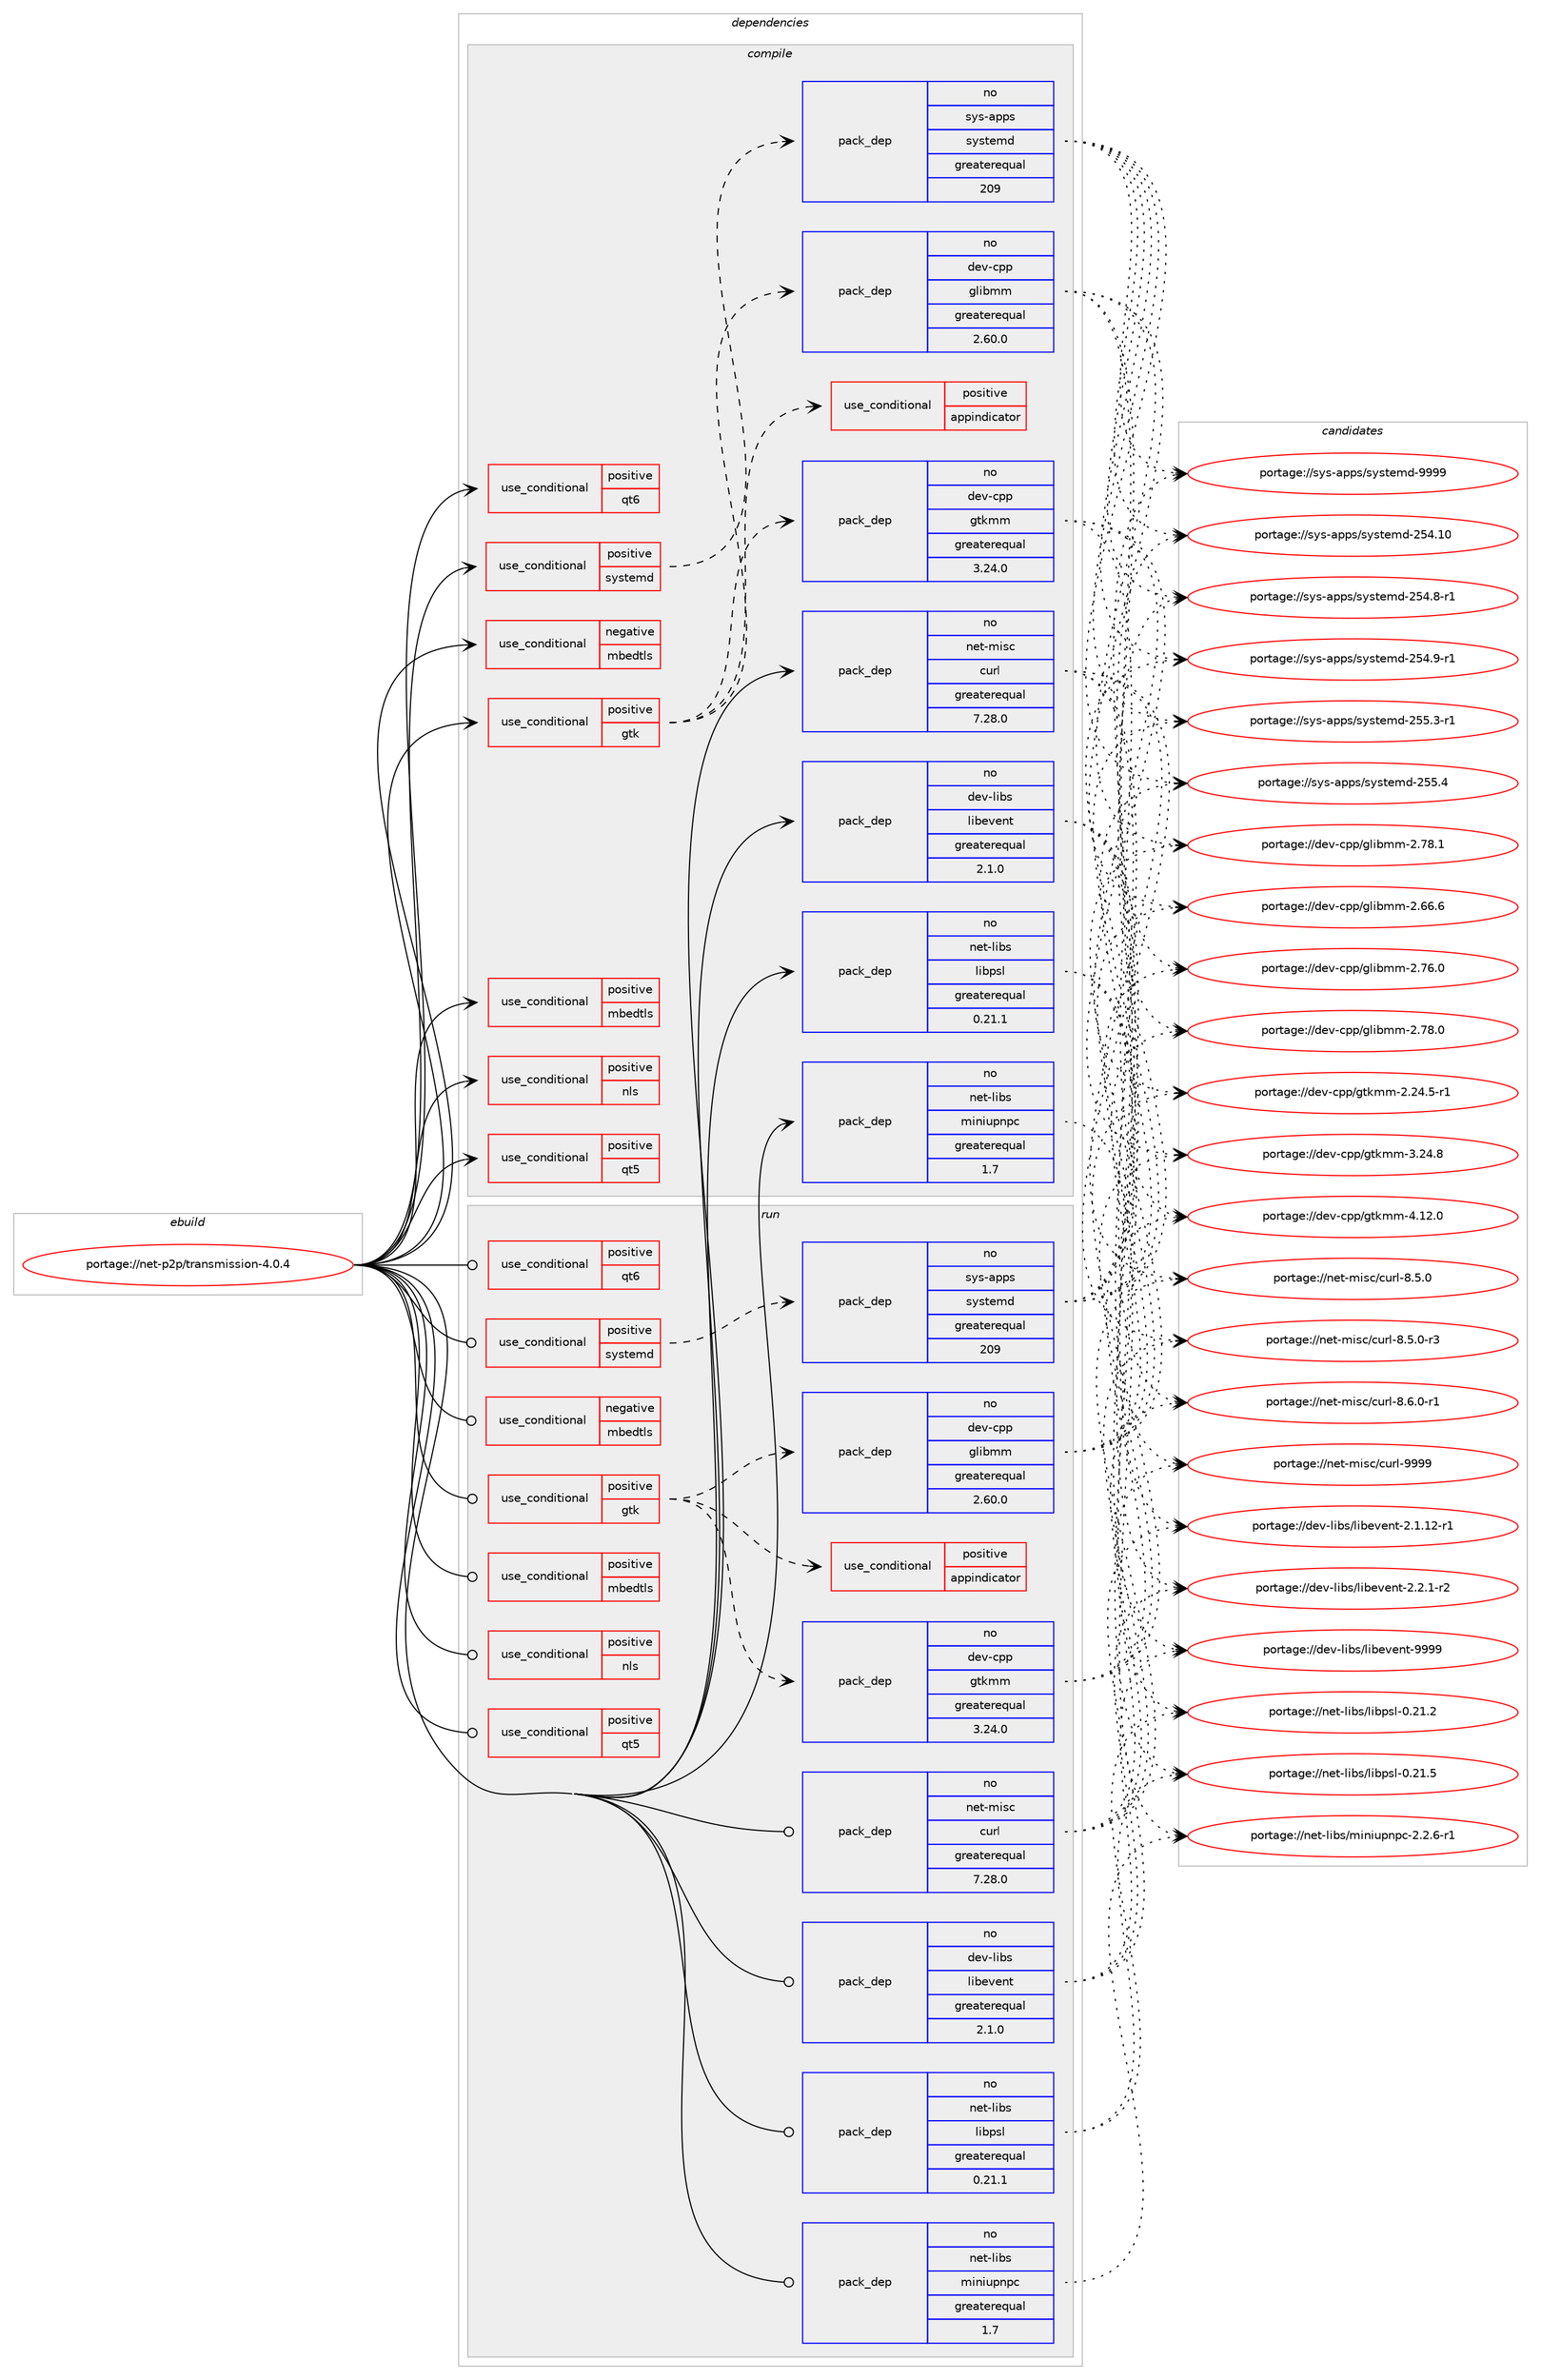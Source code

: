 digraph prolog {

# *************
# Graph options
# *************

newrank=true;
concentrate=true;
compound=true;
graph [rankdir=LR,fontname=Helvetica,fontsize=10,ranksep=1.5];#, ranksep=2.5, nodesep=0.2];
edge  [arrowhead=vee];
node  [fontname=Helvetica,fontsize=10];

# **********
# The ebuild
# **********

subgraph cluster_leftcol {
color=gray;
rank=same;
label=<<i>ebuild</i>>;
id [label="portage://net-p2p/transmission-4.0.4", color=red, width=4, href="../net-p2p/transmission-4.0.4.svg"];
}

# ****************
# The dependencies
# ****************

subgraph cluster_midcol {
color=gray;
label=<<i>dependencies</i>>;
subgraph cluster_compile {
fillcolor="#eeeeee";
style=filled;
label=<<i>compile</i>>;
subgraph cond3496 {
dependency4577 [label=<<TABLE BORDER="0" CELLBORDER="1" CELLSPACING="0" CELLPADDING="4"><TR><TD ROWSPAN="3" CELLPADDING="10">use_conditional</TD></TR><TR><TD>negative</TD></TR><TR><TD>mbedtls</TD></TR></TABLE>>, shape=none, color=red];
# *** BEGIN UNKNOWN DEPENDENCY TYPE (TODO) ***
# dependency4577 -> package_dependency(portage://net-p2p/transmission-4.0.4,install,no,dev-libs,openssl,none,[,,],[slot(0),equal],[])
# *** END UNKNOWN DEPENDENCY TYPE (TODO) ***

}
id:e -> dependency4577:w [weight=20,style="solid",arrowhead="vee"];
subgraph cond3497 {
dependency4578 [label=<<TABLE BORDER="0" CELLBORDER="1" CELLSPACING="0" CELLPADDING="4"><TR><TD ROWSPAN="3" CELLPADDING="10">use_conditional</TD></TR><TR><TD>positive</TD></TR><TR><TD>gtk</TD></TR></TABLE>>, shape=none, color=red];
subgraph pack1035 {
dependency4579 [label=<<TABLE BORDER="0" CELLBORDER="1" CELLSPACING="0" CELLPADDING="4" WIDTH="220"><TR><TD ROWSPAN="6" CELLPADDING="30">pack_dep</TD></TR><TR><TD WIDTH="110">no</TD></TR><TR><TD>dev-cpp</TD></TR><TR><TD>gtkmm</TD></TR><TR><TD>greaterequal</TD></TR><TR><TD>3.24.0</TD></TR></TABLE>>, shape=none, color=blue];
}
dependency4578:e -> dependency4579:w [weight=20,style="dashed",arrowhead="vee"];
subgraph pack1036 {
dependency4580 [label=<<TABLE BORDER="0" CELLBORDER="1" CELLSPACING="0" CELLPADDING="4" WIDTH="220"><TR><TD ROWSPAN="6" CELLPADDING="30">pack_dep</TD></TR><TR><TD WIDTH="110">no</TD></TR><TR><TD>dev-cpp</TD></TR><TR><TD>glibmm</TD></TR><TR><TD>greaterequal</TD></TR><TR><TD>2.60.0</TD></TR></TABLE>>, shape=none, color=blue];
}
dependency4578:e -> dependency4580:w [weight=20,style="dashed",arrowhead="vee"];
subgraph cond3498 {
dependency4581 [label=<<TABLE BORDER="0" CELLBORDER="1" CELLSPACING="0" CELLPADDING="4"><TR><TD ROWSPAN="3" CELLPADDING="10">use_conditional</TD></TR><TR><TD>positive</TD></TR><TR><TD>appindicator</TD></TR></TABLE>>, shape=none, color=red];
# *** BEGIN UNKNOWN DEPENDENCY TYPE (TODO) ***
# dependency4581 -> package_dependency(portage://net-p2p/transmission-4.0.4,install,no,dev-libs,libayatana-appindicator,none,[,,],[],[])
# *** END UNKNOWN DEPENDENCY TYPE (TODO) ***

}
dependency4578:e -> dependency4581:w [weight=20,style="dashed",arrowhead="vee"];
}
id:e -> dependency4578:w [weight=20,style="solid",arrowhead="vee"];
subgraph cond3499 {
dependency4582 [label=<<TABLE BORDER="0" CELLBORDER="1" CELLSPACING="0" CELLPADDING="4"><TR><TD ROWSPAN="3" CELLPADDING="10">use_conditional</TD></TR><TR><TD>positive</TD></TR><TR><TD>mbedtls</TD></TR></TABLE>>, shape=none, color=red];
# *** BEGIN UNKNOWN DEPENDENCY TYPE (TODO) ***
# dependency4582 -> package_dependency(portage://net-p2p/transmission-4.0.4,install,no,net-libs,mbedtls,none,[,,],[slot(0),equal],[])
# *** END UNKNOWN DEPENDENCY TYPE (TODO) ***

}
id:e -> dependency4582:w [weight=20,style="solid",arrowhead="vee"];
subgraph cond3500 {
dependency4583 [label=<<TABLE BORDER="0" CELLBORDER="1" CELLSPACING="0" CELLPADDING="4"><TR><TD ROWSPAN="3" CELLPADDING="10">use_conditional</TD></TR><TR><TD>positive</TD></TR><TR><TD>nls</TD></TR></TABLE>>, shape=none, color=red];
# *** BEGIN UNKNOWN DEPENDENCY TYPE (TODO) ***
# dependency4583 -> package_dependency(portage://net-p2p/transmission-4.0.4,install,no,virtual,libintl,none,[,,],[],[])
# *** END UNKNOWN DEPENDENCY TYPE (TODO) ***

}
id:e -> dependency4583:w [weight=20,style="solid",arrowhead="vee"];
subgraph cond3501 {
dependency4584 [label=<<TABLE BORDER="0" CELLBORDER="1" CELLSPACING="0" CELLPADDING="4"><TR><TD ROWSPAN="3" CELLPADDING="10">use_conditional</TD></TR><TR><TD>positive</TD></TR><TR><TD>qt5</TD></TR></TABLE>>, shape=none, color=red];
# *** BEGIN UNKNOWN DEPENDENCY TYPE (TODO) ***
# dependency4584 -> package_dependency(portage://net-p2p/transmission-4.0.4,install,no,dev-qt,qtcore,none,[,,],[slot(5)],[])
# *** END UNKNOWN DEPENDENCY TYPE (TODO) ***

# *** BEGIN UNKNOWN DEPENDENCY TYPE (TODO) ***
# dependency4584 -> package_dependency(portage://net-p2p/transmission-4.0.4,install,no,dev-qt,qtdbus,none,[,,],[slot(5)],[])
# *** END UNKNOWN DEPENDENCY TYPE (TODO) ***

# *** BEGIN UNKNOWN DEPENDENCY TYPE (TODO) ***
# dependency4584 -> package_dependency(portage://net-p2p/transmission-4.0.4,install,no,dev-qt,qtgui,none,[,,],[slot(5)],[])
# *** END UNKNOWN DEPENDENCY TYPE (TODO) ***

# *** BEGIN UNKNOWN DEPENDENCY TYPE (TODO) ***
# dependency4584 -> package_dependency(portage://net-p2p/transmission-4.0.4,install,no,dev-qt,qtnetwork,none,[,,],[slot(5)],[])
# *** END UNKNOWN DEPENDENCY TYPE (TODO) ***

# *** BEGIN UNKNOWN DEPENDENCY TYPE (TODO) ***
# dependency4584 -> package_dependency(portage://net-p2p/transmission-4.0.4,install,no,dev-qt,qtsvg,none,[,,],[slot(5)],[])
# *** END UNKNOWN DEPENDENCY TYPE (TODO) ***

# *** BEGIN UNKNOWN DEPENDENCY TYPE (TODO) ***
# dependency4584 -> package_dependency(portage://net-p2p/transmission-4.0.4,install,no,dev-qt,qtwidgets,none,[,,],[slot(5)],[])
# *** END UNKNOWN DEPENDENCY TYPE (TODO) ***

}
id:e -> dependency4584:w [weight=20,style="solid",arrowhead="vee"];
subgraph cond3502 {
dependency4585 [label=<<TABLE BORDER="0" CELLBORDER="1" CELLSPACING="0" CELLPADDING="4"><TR><TD ROWSPAN="3" CELLPADDING="10">use_conditional</TD></TR><TR><TD>positive</TD></TR><TR><TD>qt6</TD></TR></TABLE>>, shape=none, color=red];
# *** BEGIN UNKNOWN DEPENDENCY TYPE (TODO) ***
# dependency4585 -> package_dependency(portage://net-p2p/transmission-4.0.4,install,no,dev-qt,qtbase,none,[,,],[slot(6)],[use(enable(dbus),none),use(enable(gui),none),use(enable(network),none),use(enable(widgets),none)])
# *** END UNKNOWN DEPENDENCY TYPE (TODO) ***

# *** BEGIN UNKNOWN DEPENDENCY TYPE (TODO) ***
# dependency4585 -> package_dependency(portage://net-p2p/transmission-4.0.4,install,no,dev-qt,qtsvg,none,[,,],[slot(6)],[])
# *** END UNKNOWN DEPENDENCY TYPE (TODO) ***

}
id:e -> dependency4585:w [weight=20,style="solid",arrowhead="vee"];
subgraph cond3503 {
dependency4586 [label=<<TABLE BORDER="0" CELLBORDER="1" CELLSPACING="0" CELLPADDING="4"><TR><TD ROWSPAN="3" CELLPADDING="10">use_conditional</TD></TR><TR><TD>positive</TD></TR><TR><TD>systemd</TD></TR></TABLE>>, shape=none, color=red];
subgraph pack1037 {
dependency4587 [label=<<TABLE BORDER="0" CELLBORDER="1" CELLSPACING="0" CELLPADDING="4" WIDTH="220"><TR><TD ROWSPAN="6" CELLPADDING="30">pack_dep</TD></TR><TR><TD WIDTH="110">no</TD></TR><TR><TD>sys-apps</TD></TR><TR><TD>systemd</TD></TR><TR><TD>greaterequal</TD></TR><TR><TD>209</TD></TR></TABLE>>, shape=none, color=blue];
}
dependency4586:e -> dependency4587:w [weight=20,style="dashed",arrowhead="vee"];
}
id:e -> dependency4586:w [weight=20,style="solid",arrowhead="vee"];
subgraph pack1038 {
dependency4588 [label=<<TABLE BORDER="0" CELLBORDER="1" CELLSPACING="0" CELLPADDING="4" WIDTH="220"><TR><TD ROWSPAN="6" CELLPADDING="30">pack_dep</TD></TR><TR><TD WIDTH="110">no</TD></TR><TR><TD>dev-libs</TD></TR><TR><TD>libevent</TD></TR><TR><TD>greaterequal</TD></TR><TR><TD>2.1.0</TD></TR></TABLE>>, shape=none, color=blue];
}
id:e -> dependency4588:w [weight=20,style="solid",arrowhead="vee"];
# *** BEGIN UNKNOWN DEPENDENCY TYPE (TODO) ***
# id -> package_dependency(portage://net-p2p/transmission-4.0.4,install,no,net-libs,libnatpmp,none,[,,],[],[])
# *** END UNKNOWN DEPENDENCY TYPE (TODO) ***

subgraph pack1039 {
dependency4589 [label=<<TABLE BORDER="0" CELLBORDER="1" CELLSPACING="0" CELLPADDING="4" WIDTH="220"><TR><TD ROWSPAN="6" CELLPADDING="30">pack_dep</TD></TR><TR><TD WIDTH="110">no</TD></TR><TR><TD>net-libs</TD></TR><TR><TD>libpsl</TD></TR><TR><TD>greaterequal</TD></TR><TR><TD>0.21.1</TD></TR></TABLE>>, shape=none, color=blue];
}
id:e -> dependency4589:w [weight=20,style="solid",arrowhead="vee"];
subgraph pack1040 {
dependency4590 [label=<<TABLE BORDER="0" CELLBORDER="1" CELLSPACING="0" CELLPADDING="4" WIDTH="220"><TR><TD ROWSPAN="6" CELLPADDING="30">pack_dep</TD></TR><TR><TD WIDTH="110">no</TD></TR><TR><TD>net-libs</TD></TR><TR><TD>miniupnpc</TD></TR><TR><TD>greaterequal</TD></TR><TR><TD>1.7</TD></TR></TABLE>>, shape=none, color=blue];
}
id:e -> dependency4590:w [weight=20,style="solid",arrowhead="vee"];
subgraph pack1041 {
dependency4591 [label=<<TABLE BORDER="0" CELLBORDER="1" CELLSPACING="0" CELLPADDING="4" WIDTH="220"><TR><TD ROWSPAN="6" CELLPADDING="30">pack_dep</TD></TR><TR><TD WIDTH="110">no</TD></TR><TR><TD>net-misc</TD></TR><TR><TD>curl</TD></TR><TR><TD>greaterequal</TD></TR><TR><TD>7.28.0</TD></TR></TABLE>>, shape=none, color=blue];
}
id:e -> dependency4591:w [weight=20,style="solid",arrowhead="vee"];
# *** BEGIN UNKNOWN DEPENDENCY TYPE (TODO) ***
# id -> package_dependency(portage://net-p2p/transmission-4.0.4,install,no,sys-libs,zlib,none,[,,],any_same_slot,[])
# *** END UNKNOWN DEPENDENCY TYPE (TODO) ***

}
subgraph cluster_compileandrun {
fillcolor="#eeeeee";
style=filled;
label=<<i>compile and run</i>>;
}
subgraph cluster_run {
fillcolor="#eeeeee";
style=filled;
label=<<i>run</i>>;
subgraph cond3504 {
dependency4592 [label=<<TABLE BORDER="0" CELLBORDER="1" CELLSPACING="0" CELLPADDING="4"><TR><TD ROWSPAN="3" CELLPADDING="10">use_conditional</TD></TR><TR><TD>negative</TD></TR><TR><TD>mbedtls</TD></TR></TABLE>>, shape=none, color=red];
# *** BEGIN UNKNOWN DEPENDENCY TYPE (TODO) ***
# dependency4592 -> package_dependency(portage://net-p2p/transmission-4.0.4,run,no,dev-libs,openssl,none,[,,],[slot(0),equal],[])
# *** END UNKNOWN DEPENDENCY TYPE (TODO) ***

}
id:e -> dependency4592:w [weight=20,style="solid",arrowhead="odot"];
subgraph cond3505 {
dependency4593 [label=<<TABLE BORDER="0" CELLBORDER="1" CELLSPACING="0" CELLPADDING="4"><TR><TD ROWSPAN="3" CELLPADDING="10">use_conditional</TD></TR><TR><TD>positive</TD></TR><TR><TD>gtk</TD></TR></TABLE>>, shape=none, color=red];
subgraph pack1042 {
dependency4594 [label=<<TABLE BORDER="0" CELLBORDER="1" CELLSPACING="0" CELLPADDING="4" WIDTH="220"><TR><TD ROWSPAN="6" CELLPADDING="30">pack_dep</TD></TR><TR><TD WIDTH="110">no</TD></TR><TR><TD>dev-cpp</TD></TR><TR><TD>gtkmm</TD></TR><TR><TD>greaterequal</TD></TR><TR><TD>3.24.0</TD></TR></TABLE>>, shape=none, color=blue];
}
dependency4593:e -> dependency4594:w [weight=20,style="dashed",arrowhead="vee"];
subgraph pack1043 {
dependency4595 [label=<<TABLE BORDER="0" CELLBORDER="1" CELLSPACING="0" CELLPADDING="4" WIDTH="220"><TR><TD ROWSPAN="6" CELLPADDING="30">pack_dep</TD></TR><TR><TD WIDTH="110">no</TD></TR><TR><TD>dev-cpp</TD></TR><TR><TD>glibmm</TD></TR><TR><TD>greaterequal</TD></TR><TR><TD>2.60.0</TD></TR></TABLE>>, shape=none, color=blue];
}
dependency4593:e -> dependency4595:w [weight=20,style="dashed",arrowhead="vee"];
subgraph cond3506 {
dependency4596 [label=<<TABLE BORDER="0" CELLBORDER="1" CELLSPACING="0" CELLPADDING="4"><TR><TD ROWSPAN="3" CELLPADDING="10">use_conditional</TD></TR><TR><TD>positive</TD></TR><TR><TD>appindicator</TD></TR></TABLE>>, shape=none, color=red];
# *** BEGIN UNKNOWN DEPENDENCY TYPE (TODO) ***
# dependency4596 -> package_dependency(portage://net-p2p/transmission-4.0.4,run,no,dev-libs,libayatana-appindicator,none,[,,],[],[])
# *** END UNKNOWN DEPENDENCY TYPE (TODO) ***

}
dependency4593:e -> dependency4596:w [weight=20,style="dashed",arrowhead="vee"];
}
id:e -> dependency4593:w [weight=20,style="solid",arrowhead="odot"];
subgraph cond3507 {
dependency4597 [label=<<TABLE BORDER="0" CELLBORDER="1" CELLSPACING="0" CELLPADDING="4"><TR><TD ROWSPAN="3" CELLPADDING="10">use_conditional</TD></TR><TR><TD>positive</TD></TR><TR><TD>mbedtls</TD></TR></TABLE>>, shape=none, color=red];
# *** BEGIN UNKNOWN DEPENDENCY TYPE (TODO) ***
# dependency4597 -> package_dependency(portage://net-p2p/transmission-4.0.4,run,no,net-libs,mbedtls,none,[,,],[slot(0),equal],[])
# *** END UNKNOWN DEPENDENCY TYPE (TODO) ***

}
id:e -> dependency4597:w [weight=20,style="solid",arrowhead="odot"];
subgraph cond3508 {
dependency4598 [label=<<TABLE BORDER="0" CELLBORDER="1" CELLSPACING="0" CELLPADDING="4"><TR><TD ROWSPAN="3" CELLPADDING="10">use_conditional</TD></TR><TR><TD>positive</TD></TR><TR><TD>nls</TD></TR></TABLE>>, shape=none, color=red];
# *** BEGIN UNKNOWN DEPENDENCY TYPE (TODO) ***
# dependency4598 -> package_dependency(portage://net-p2p/transmission-4.0.4,run,no,virtual,libintl,none,[,,],[],[])
# *** END UNKNOWN DEPENDENCY TYPE (TODO) ***

}
id:e -> dependency4598:w [weight=20,style="solid",arrowhead="odot"];
subgraph cond3509 {
dependency4599 [label=<<TABLE BORDER="0" CELLBORDER="1" CELLSPACING="0" CELLPADDING="4"><TR><TD ROWSPAN="3" CELLPADDING="10">use_conditional</TD></TR><TR><TD>positive</TD></TR><TR><TD>qt5</TD></TR></TABLE>>, shape=none, color=red];
# *** BEGIN UNKNOWN DEPENDENCY TYPE (TODO) ***
# dependency4599 -> package_dependency(portage://net-p2p/transmission-4.0.4,run,no,dev-qt,qtcore,none,[,,],[slot(5)],[])
# *** END UNKNOWN DEPENDENCY TYPE (TODO) ***

# *** BEGIN UNKNOWN DEPENDENCY TYPE (TODO) ***
# dependency4599 -> package_dependency(portage://net-p2p/transmission-4.0.4,run,no,dev-qt,qtdbus,none,[,,],[slot(5)],[])
# *** END UNKNOWN DEPENDENCY TYPE (TODO) ***

# *** BEGIN UNKNOWN DEPENDENCY TYPE (TODO) ***
# dependency4599 -> package_dependency(portage://net-p2p/transmission-4.0.4,run,no,dev-qt,qtgui,none,[,,],[slot(5)],[])
# *** END UNKNOWN DEPENDENCY TYPE (TODO) ***

# *** BEGIN UNKNOWN DEPENDENCY TYPE (TODO) ***
# dependency4599 -> package_dependency(portage://net-p2p/transmission-4.0.4,run,no,dev-qt,qtnetwork,none,[,,],[slot(5)],[])
# *** END UNKNOWN DEPENDENCY TYPE (TODO) ***

# *** BEGIN UNKNOWN DEPENDENCY TYPE (TODO) ***
# dependency4599 -> package_dependency(portage://net-p2p/transmission-4.0.4,run,no,dev-qt,qtsvg,none,[,,],[slot(5)],[])
# *** END UNKNOWN DEPENDENCY TYPE (TODO) ***

# *** BEGIN UNKNOWN DEPENDENCY TYPE (TODO) ***
# dependency4599 -> package_dependency(portage://net-p2p/transmission-4.0.4,run,no,dev-qt,qtwidgets,none,[,,],[slot(5)],[])
# *** END UNKNOWN DEPENDENCY TYPE (TODO) ***

}
id:e -> dependency4599:w [weight=20,style="solid",arrowhead="odot"];
subgraph cond3510 {
dependency4600 [label=<<TABLE BORDER="0" CELLBORDER="1" CELLSPACING="0" CELLPADDING="4"><TR><TD ROWSPAN="3" CELLPADDING="10">use_conditional</TD></TR><TR><TD>positive</TD></TR><TR><TD>qt6</TD></TR></TABLE>>, shape=none, color=red];
# *** BEGIN UNKNOWN DEPENDENCY TYPE (TODO) ***
# dependency4600 -> package_dependency(portage://net-p2p/transmission-4.0.4,run,no,dev-qt,qtbase,none,[,,],[slot(6)],[use(enable(dbus),none),use(enable(gui),none),use(enable(network),none),use(enable(widgets),none)])
# *** END UNKNOWN DEPENDENCY TYPE (TODO) ***

# *** BEGIN UNKNOWN DEPENDENCY TYPE (TODO) ***
# dependency4600 -> package_dependency(portage://net-p2p/transmission-4.0.4,run,no,dev-qt,qtsvg,none,[,,],[slot(6)],[])
# *** END UNKNOWN DEPENDENCY TYPE (TODO) ***

}
id:e -> dependency4600:w [weight=20,style="solid",arrowhead="odot"];
subgraph cond3511 {
dependency4601 [label=<<TABLE BORDER="0" CELLBORDER="1" CELLSPACING="0" CELLPADDING="4"><TR><TD ROWSPAN="3" CELLPADDING="10">use_conditional</TD></TR><TR><TD>positive</TD></TR><TR><TD>systemd</TD></TR></TABLE>>, shape=none, color=red];
subgraph pack1044 {
dependency4602 [label=<<TABLE BORDER="0" CELLBORDER="1" CELLSPACING="0" CELLPADDING="4" WIDTH="220"><TR><TD ROWSPAN="6" CELLPADDING="30">pack_dep</TD></TR><TR><TD WIDTH="110">no</TD></TR><TR><TD>sys-apps</TD></TR><TR><TD>systemd</TD></TR><TR><TD>greaterequal</TD></TR><TR><TD>209</TD></TR></TABLE>>, shape=none, color=blue];
}
dependency4601:e -> dependency4602:w [weight=20,style="dashed",arrowhead="vee"];
}
id:e -> dependency4601:w [weight=20,style="solid",arrowhead="odot"];
# *** BEGIN UNKNOWN DEPENDENCY TYPE (TODO) ***
# id -> package_dependency(portage://net-p2p/transmission-4.0.4,run,no,acct-group,transmission,none,[,,],[],[])
# *** END UNKNOWN DEPENDENCY TYPE (TODO) ***

# *** BEGIN UNKNOWN DEPENDENCY TYPE (TODO) ***
# id -> package_dependency(portage://net-p2p/transmission-4.0.4,run,no,acct-user,transmission,none,[,,],[],[])
# *** END UNKNOWN DEPENDENCY TYPE (TODO) ***

subgraph pack1045 {
dependency4603 [label=<<TABLE BORDER="0" CELLBORDER="1" CELLSPACING="0" CELLPADDING="4" WIDTH="220"><TR><TD ROWSPAN="6" CELLPADDING="30">pack_dep</TD></TR><TR><TD WIDTH="110">no</TD></TR><TR><TD>dev-libs</TD></TR><TR><TD>libevent</TD></TR><TR><TD>greaterequal</TD></TR><TR><TD>2.1.0</TD></TR></TABLE>>, shape=none, color=blue];
}
id:e -> dependency4603:w [weight=20,style="solid",arrowhead="odot"];
# *** BEGIN UNKNOWN DEPENDENCY TYPE (TODO) ***
# id -> package_dependency(portage://net-p2p/transmission-4.0.4,run,no,net-libs,libnatpmp,none,[,,],[],[])
# *** END UNKNOWN DEPENDENCY TYPE (TODO) ***

subgraph pack1046 {
dependency4604 [label=<<TABLE BORDER="0" CELLBORDER="1" CELLSPACING="0" CELLPADDING="4" WIDTH="220"><TR><TD ROWSPAN="6" CELLPADDING="30">pack_dep</TD></TR><TR><TD WIDTH="110">no</TD></TR><TR><TD>net-libs</TD></TR><TR><TD>libpsl</TD></TR><TR><TD>greaterequal</TD></TR><TR><TD>0.21.1</TD></TR></TABLE>>, shape=none, color=blue];
}
id:e -> dependency4604:w [weight=20,style="solid",arrowhead="odot"];
subgraph pack1047 {
dependency4605 [label=<<TABLE BORDER="0" CELLBORDER="1" CELLSPACING="0" CELLPADDING="4" WIDTH="220"><TR><TD ROWSPAN="6" CELLPADDING="30">pack_dep</TD></TR><TR><TD WIDTH="110">no</TD></TR><TR><TD>net-libs</TD></TR><TR><TD>miniupnpc</TD></TR><TR><TD>greaterequal</TD></TR><TR><TD>1.7</TD></TR></TABLE>>, shape=none, color=blue];
}
id:e -> dependency4605:w [weight=20,style="solid",arrowhead="odot"];
subgraph pack1048 {
dependency4606 [label=<<TABLE BORDER="0" CELLBORDER="1" CELLSPACING="0" CELLPADDING="4" WIDTH="220"><TR><TD ROWSPAN="6" CELLPADDING="30">pack_dep</TD></TR><TR><TD WIDTH="110">no</TD></TR><TR><TD>net-misc</TD></TR><TR><TD>curl</TD></TR><TR><TD>greaterequal</TD></TR><TR><TD>7.28.0</TD></TR></TABLE>>, shape=none, color=blue];
}
id:e -> dependency4606:w [weight=20,style="solid",arrowhead="odot"];
# *** BEGIN UNKNOWN DEPENDENCY TYPE (TODO) ***
# id -> package_dependency(portage://net-p2p/transmission-4.0.4,run,no,sys-libs,zlib,none,[,,],any_same_slot,[])
# *** END UNKNOWN DEPENDENCY TYPE (TODO) ***

# *** BEGIN UNKNOWN DEPENDENCY TYPE (TODO) ***
# id -> package_dependency(portage://net-p2p/transmission-4.0.4,run,no,virtual,tmpfiles,none,[,,],[],[])
# *** END UNKNOWN DEPENDENCY TYPE (TODO) ***

}
}

# **************
# The candidates
# **************

subgraph cluster_choices {
rank=same;
color=gray;
label=<<i>candidates</i>>;

subgraph choice1035 {
color=black;
nodesep=1;
choice100101118459911211247103116107109109455046505246534511449 [label="portage://dev-cpp/gtkmm-2.24.5-r1", color=red, width=4,href="../dev-cpp/gtkmm-2.24.5-r1.svg"];
choice10010111845991121124710311610710910945514650524656 [label="portage://dev-cpp/gtkmm-3.24.8", color=red, width=4,href="../dev-cpp/gtkmm-3.24.8.svg"];
choice10010111845991121124710311610710910945524649504648 [label="portage://dev-cpp/gtkmm-4.12.0", color=red, width=4,href="../dev-cpp/gtkmm-4.12.0.svg"];
dependency4579:e -> choice100101118459911211247103116107109109455046505246534511449:w [style=dotted,weight="100"];
dependency4579:e -> choice10010111845991121124710311610710910945514650524656:w [style=dotted,weight="100"];
dependency4579:e -> choice10010111845991121124710311610710910945524649504648:w [style=dotted,weight="100"];
}
subgraph choice1036 {
color=black;
nodesep=1;
choice1001011184599112112471031081059810910945504654544654 [label="portage://dev-cpp/glibmm-2.66.6", color=red, width=4,href="../dev-cpp/glibmm-2.66.6.svg"];
choice1001011184599112112471031081059810910945504655544648 [label="portage://dev-cpp/glibmm-2.76.0", color=red, width=4,href="../dev-cpp/glibmm-2.76.0.svg"];
choice1001011184599112112471031081059810910945504655564648 [label="portage://dev-cpp/glibmm-2.78.0", color=red, width=4,href="../dev-cpp/glibmm-2.78.0.svg"];
choice1001011184599112112471031081059810910945504655564649 [label="portage://dev-cpp/glibmm-2.78.1", color=red, width=4,href="../dev-cpp/glibmm-2.78.1.svg"];
dependency4580:e -> choice1001011184599112112471031081059810910945504654544654:w [style=dotted,weight="100"];
dependency4580:e -> choice1001011184599112112471031081059810910945504655544648:w [style=dotted,weight="100"];
dependency4580:e -> choice1001011184599112112471031081059810910945504655564648:w [style=dotted,weight="100"];
dependency4580:e -> choice1001011184599112112471031081059810910945504655564649:w [style=dotted,weight="100"];
}
subgraph choice1037 {
color=black;
nodesep=1;
choice11512111545971121121154711512111511610110910045505352464948 [label="portage://sys-apps/systemd-254.10", color=red, width=4,href="../sys-apps/systemd-254.10.svg"];
choice1151211154597112112115471151211151161011091004550535246564511449 [label="portage://sys-apps/systemd-254.8-r1", color=red, width=4,href="../sys-apps/systemd-254.8-r1.svg"];
choice1151211154597112112115471151211151161011091004550535246574511449 [label="portage://sys-apps/systemd-254.9-r1", color=red, width=4,href="../sys-apps/systemd-254.9-r1.svg"];
choice1151211154597112112115471151211151161011091004550535346514511449 [label="portage://sys-apps/systemd-255.3-r1", color=red, width=4,href="../sys-apps/systemd-255.3-r1.svg"];
choice115121115459711211211547115121115116101109100455053534652 [label="portage://sys-apps/systemd-255.4", color=red, width=4,href="../sys-apps/systemd-255.4.svg"];
choice1151211154597112112115471151211151161011091004557575757 [label="portage://sys-apps/systemd-9999", color=red, width=4,href="../sys-apps/systemd-9999.svg"];
dependency4587:e -> choice11512111545971121121154711512111511610110910045505352464948:w [style=dotted,weight="100"];
dependency4587:e -> choice1151211154597112112115471151211151161011091004550535246564511449:w [style=dotted,weight="100"];
dependency4587:e -> choice1151211154597112112115471151211151161011091004550535246574511449:w [style=dotted,weight="100"];
dependency4587:e -> choice1151211154597112112115471151211151161011091004550535346514511449:w [style=dotted,weight="100"];
dependency4587:e -> choice115121115459711211211547115121115116101109100455053534652:w [style=dotted,weight="100"];
dependency4587:e -> choice1151211154597112112115471151211151161011091004557575757:w [style=dotted,weight="100"];
}
subgraph choice1038 {
color=black;
nodesep=1;
choice10010111845108105981154710810598101118101110116455046494649504511449 [label="portage://dev-libs/libevent-2.1.12-r1", color=red, width=4,href="../dev-libs/libevent-2.1.12-r1.svg"];
choice100101118451081059811547108105981011181011101164550465046494511450 [label="portage://dev-libs/libevent-2.2.1-r2", color=red, width=4,href="../dev-libs/libevent-2.2.1-r2.svg"];
choice100101118451081059811547108105981011181011101164557575757 [label="portage://dev-libs/libevent-9999", color=red, width=4,href="../dev-libs/libevent-9999.svg"];
dependency4588:e -> choice10010111845108105981154710810598101118101110116455046494649504511449:w [style=dotted,weight="100"];
dependency4588:e -> choice100101118451081059811547108105981011181011101164550465046494511450:w [style=dotted,weight="100"];
dependency4588:e -> choice100101118451081059811547108105981011181011101164557575757:w [style=dotted,weight="100"];
}
subgraph choice1039 {
color=black;
nodesep=1;
choice1101011164510810598115471081059811211510845484650494650 [label="portage://net-libs/libpsl-0.21.2", color=red, width=4,href="../net-libs/libpsl-0.21.2.svg"];
choice1101011164510810598115471081059811211510845484650494653 [label="portage://net-libs/libpsl-0.21.5", color=red, width=4,href="../net-libs/libpsl-0.21.5.svg"];
dependency4589:e -> choice1101011164510810598115471081059811211510845484650494650:w [style=dotted,weight="100"];
dependency4589:e -> choice1101011164510810598115471081059811211510845484650494653:w [style=dotted,weight="100"];
}
subgraph choice1040 {
color=black;
nodesep=1;
choice110101116451081059811547109105110105117112110112994550465046544511449 [label="portage://net-libs/miniupnpc-2.2.6-r1", color=red, width=4,href="../net-libs/miniupnpc-2.2.6-r1.svg"];
dependency4590:e -> choice110101116451081059811547109105110105117112110112994550465046544511449:w [style=dotted,weight="100"];
}
subgraph choice1041 {
color=black;
nodesep=1;
choice11010111645109105115994799117114108455646534648 [label="portage://net-misc/curl-8.5.0", color=red, width=4,href="../net-misc/curl-8.5.0.svg"];
choice110101116451091051159947991171141084556465346484511451 [label="portage://net-misc/curl-8.5.0-r3", color=red, width=4,href="../net-misc/curl-8.5.0-r3.svg"];
choice110101116451091051159947991171141084556465446484511449 [label="portage://net-misc/curl-8.6.0-r1", color=red, width=4,href="../net-misc/curl-8.6.0-r1.svg"];
choice110101116451091051159947991171141084557575757 [label="portage://net-misc/curl-9999", color=red, width=4,href="../net-misc/curl-9999.svg"];
dependency4591:e -> choice11010111645109105115994799117114108455646534648:w [style=dotted,weight="100"];
dependency4591:e -> choice110101116451091051159947991171141084556465346484511451:w [style=dotted,weight="100"];
dependency4591:e -> choice110101116451091051159947991171141084556465446484511449:w [style=dotted,weight="100"];
dependency4591:e -> choice110101116451091051159947991171141084557575757:w [style=dotted,weight="100"];
}
subgraph choice1042 {
color=black;
nodesep=1;
choice100101118459911211247103116107109109455046505246534511449 [label="portage://dev-cpp/gtkmm-2.24.5-r1", color=red, width=4,href="../dev-cpp/gtkmm-2.24.5-r1.svg"];
choice10010111845991121124710311610710910945514650524656 [label="portage://dev-cpp/gtkmm-3.24.8", color=red, width=4,href="../dev-cpp/gtkmm-3.24.8.svg"];
choice10010111845991121124710311610710910945524649504648 [label="portage://dev-cpp/gtkmm-4.12.0", color=red, width=4,href="../dev-cpp/gtkmm-4.12.0.svg"];
dependency4594:e -> choice100101118459911211247103116107109109455046505246534511449:w [style=dotted,weight="100"];
dependency4594:e -> choice10010111845991121124710311610710910945514650524656:w [style=dotted,weight="100"];
dependency4594:e -> choice10010111845991121124710311610710910945524649504648:w [style=dotted,weight="100"];
}
subgraph choice1043 {
color=black;
nodesep=1;
choice1001011184599112112471031081059810910945504654544654 [label="portage://dev-cpp/glibmm-2.66.6", color=red, width=4,href="../dev-cpp/glibmm-2.66.6.svg"];
choice1001011184599112112471031081059810910945504655544648 [label="portage://dev-cpp/glibmm-2.76.0", color=red, width=4,href="../dev-cpp/glibmm-2.76.0.svg"];
choice1001011184599112112471031081059810910945504655564648 [label="portage://dev-cpp/glibmm-2.78.0", color=red, width=4,href="../dev-cpp/glibmm-2.78.0.svg"];
choice1001011184599112112471031081059810910945504655564649 [label="portage://dev-cpp/glibmm-2.78.1", color=red, width=4,href="../dev-cpp/glibmm-2.78.1.svg"];
dependency4595:e -> choice1001011184599112112471031081059810910945504654544654:w [style=dotted,weight="100"];
dependency4595:e -> choice1001011184599112112471031081059810910945504655544648:w [style=dotted,weight="100"];
dependency4595:e -> choice1001011184599112112471031081059810910945504655564648:w [style=dotted,weight="100"];
dependency4595:e -> choice1001011184599112112471031081059810910945504655564649:w [style=dotted,weight="100"];
}
subgraph choice1044 {
color=black;
nodesep=1;
choice11512111545971121121154711512111511610110910045505352464948 [label="portage://sys-apps/systemd-254.10", color=red, width=4,href="../sys-apps/systemd-254.10.svg"];
choice1151211154597112112115471151211151161011091004550535246564511449 [label="portage://sys-apps/systemd-254.8-r1", color=red, width=4,href="../sys-apps/systemd-254.8-r1.svg"];
choice1151211154597112112115471151211151161011091004550535246574511449 [label="portage://sys-apps/systemd-254.9-r1", color=red, width=4,href="../sys-apps/systemd-254.9-r1.svg"];
choice1151211154597112112115471151211151161011091004550535346514511449 [label="portage://sys-apps/systemd-255.3-r1", color=red, width=4,href="../sys-apps/systemd-255.3-r1.svg"];
choice115121115459711211211547115121115116101109100455053534652 [label="portage://sys-apps/systemd-255.4", color=red, width=4,href="../sys-apps/systemd-255.4.svg"];
choice1151211154597112112115471151211151161011091004557575757 [label="portage://sys-apps/systemd-9999", color=red, width=4,href="../sys-apps/systemd-9999.svg"];
dependency4602:e -> choice11512111545971121121154711512111511610110910045505352464948:w [style=dotted,weight="100"];
dependency4602:e -> choice1151211154597112112115471151211151161011091004550535246564511449:w [style=dotted,weight="100"];
dependency4602:e -> choice1151211154597112112115471151211151161011091004550535246574511449:w [style=dotted,weight="100"];
dependency4602:e -> choice1151211154597112112115471151211151161011091004550535346514511449:w [style=dotted,weight="100"];
dependency4602:e -> choice115121115459711211211547115121115116101109100455053534652:w [style=dotted,weight="100"];
dependency4602:e -> choice1151211154597112112115471151211151161011091004557575757:w [style=dotted,weight="100"];
}
subgraph choice1045 {
color=black;
nodesep=1;
choice10010111845108105981154710810598101118101110116455046494649504511449 [label="portage://dev-libs/libevent-2.1.12-r1", color=red, width=4,href="../dev-libs/libevent-2.1.12-r1.svg"];
choice100101118451081059811547108105981011181011101164550465046494511450 [label="portage://dev-libs/libevent-2.2.1-r2", color=red, width=4,href="../dev-libs/libevent-2.2.1-r2.svg"];
choice100101118451081059811547108105981011181011101164557575757 [label="portage://dev-libs/libevent-9999", color=red, width=4,href="../dev-libs/libevent-9999.svg"];
dependency4603:e -> choice10010111845108105981154710810598101118101110116455046494649504511449:w [style=dotted,weight="100"];
dependency4603:e -> choice100101118451081059811547108105981011181011101164550465046494511450:w [style=dotted,weight="100"];
dependency4603:e -> choice100101118451081059811547108105981011181011101164557575757:w [style=dotted,weight="100"];
}
subgraph choice1046 {
color=black;
nodesep=1;
choice1101011164510810598115471081059811211510845484650494650 [label="portage://net-libs/libpsl-0.21.2", color=red, width=4,href="../net-libs/libpsl-0.21.2.svg"];
choice1101011164510810598115471081059811211510845484650494653 [label="portage://net-libs/libpsl-0.21.5", color=red, width=4,href="../net-libs/libpsl-0.21.5.svg"];
dependency4604:e -> choice1101011164510810598115471081059811211510845484650494650:w [style=dotted,weight="100"];
dependency4604:e -> choice1101011164510810598115471081059811211510845484650494653:w [style=dotted,weight="100"];
}
subgraph choice1047 {
color=black;
nodesep=1;
choice110101116451081059811547109105110105117112110112994550465046544511449 [label="portage://net-libs/miniupnpc-2.2.6-r1", color=red, width=4,href="../net-libs/miniupnpc-2.2.6-r1.svg"];
dependency4605:e -> choice110101116451081059811547109105110105117112110112994550465046544511449:w [style=dotted,weight="100"];
}
subgraph choice1048 {
color=black;
nodesep=1;
choice11010111645109105115994799117114108455646534648 [label="portage://net-misc/curl-8.5.0", color=red, width=4,href="../net-misc/curl-8.5.0.svg"];
choice110101116451091051159947991171141084556465346484511451 [label="portage://net-misc/curl-8.5.0-r3", color=red, width=4,href="../net-misc/curl-8.5.0-r3.svg"];
choice110101116451091051159947991171141084556465446484511449 [label="portage://net-misc/curl-8.6.0-r1", color=red, width=4,href="../net-misc/curl-8.6.0-r1.svg"];
choice110101116451091051159947991171141084557575757 [label="portage://net-misc/curl-9999", color=red, width=4,href="../net-misc/curl-9999.svg"];
dependency4606:e -> choice11010111645109105115994799117114108455646534648:w [style=dotted,weight="100"];
dependency4606:e -> choice110101116451091051159947991171141084556465346484511451:w [style=dotted,weight="100"];
dependency4606:e -> choice110101116451091051159947991171141084556465446484511449:w [style=dotted,weight="100"];
dependency4606:e -> choice110101116451091051159947991171141084557575757:w [style=dotted,weight="100"];
}
}

}

